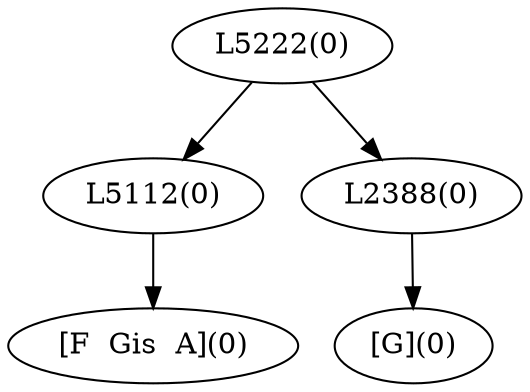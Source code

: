 digraph sample{
"L5112(0)"->"[F  Gis  A](0)"
"L2388(0)"->"[G](0)"
"L5222(0)"->"L5112(0)"
"L5222(0)"->"L2388(0)"
{rank = min; "L5222(0)"}
{rank = same; "L5112(0)"; "L2388(0)";}
{rank = max; "[F  Gis  A](0)"; "[G](0)";}
}